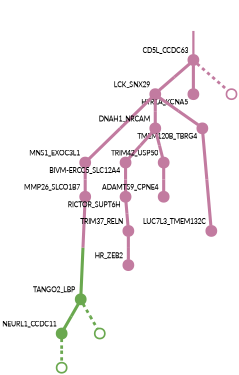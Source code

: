 strict digraph  {
graph[splines=false]; nodesep=0.7; rankdir=TB; ranksep=0.6; forcelabels=true; dpi=600; size=2.5;
0 [color="#c27ba0ff", fillcolor="#c27ba0ff", fixedsize=true, fontname=Lato, fontsize="12pt", height="0.25", label="", penwidth=3, shape=circle, style=filled, xlabel=CD5L_CCDC63];
8 [color="#c27ba0ff", fillcolor="#c27ba0ff", fixedsize=true, fontname=Lato, fontsize="12pt", height="0.25", label="", penwidth=3, shape=circle, style=filled, xlabel=LCK_SNX29];
9 [color="#c27ba0ff", fillcolor="#c27ba0ff", fixedsize=true, fontname=Lato, fontsize="12pt", height="0.25", label="", penwidth=3, shape=circle, style=filled, xlabel=HTR1A_KCNA5];
18 [color="#c27ba0ff", fillcolor="#c27ba0ff", fixedsize=true, fontname=Lato, fontsize="12pt", height="0.25", label="", penwidth=3, shape=circle, style=solid, xlabel=""];
1 [color="#6aa84fff", fillcolor="#6aa84fff", fixedsize=true, fontname=Lato, fontsize="12pt", height="0.25", label="", penwidth=3, shape=circle, style=filled, xlabel=TANGO2_LBP];
15 [color="#6aa84fff", fillcolor="#6aa84fff", fixedsize=true, fontname=Lato, fontsize="12pt", height="0.25", label="", penwidth=3, shape=circle, style=filled, xlabel=NEURL1_CCDC11];
16 [color="#6aa84fff", fillcolor="#6aa84fff", fixedsize=true, fontname=Lato, fontsize="12pt", height="0.25", label="", penwidth=3, shape=circle, style=solid, xlabel=""];
3 [color="#c27ba0ff", fillcolor="#c27ba0ff", fixedsize=true, fontname=Lato, fontsize="12pt", height="0.25", label="", penwidth=3, shape=circle, style=filled, xlabel=MNS1_EXOC3L1];
11 [color="#c27ba0ff", fillcolor="#c27ba0ff", fixedsize=true, fontname=Lato, fontsize="12pt", height="0.25", label="", penwidth=3, shape=circle, style=filled, xlabel=MMP26_SLCO1B7];
4 [color="#c27ba0ff", fillcolor="#c27ba0ff", fixedsize=true, fontname=Lato, fontsize="12pt", height="0.25", label="", penwidth=3, shape=circle, style=filled, xlabel=DNAH1_NRCAM];
5 [color="#c27ba0ff", fillcolor="#c27ba0ff", fixedsize=true, fontname=Lato, fontsize="12pt", height="0.25", label="", penwidth=3, shape=circle, style=filled, xlabel="BIVM-ERCC5_SLC12A4"];
6 [color="#c27ba0ff", fillcolor="#c27ba0ff", fixedsize=true, fontname=Lato, fontsize="12pt", height="0.25", label="", penwidth=3, shape=circle, style=filled, xlabel=TRIM42_USP50];
14 [color="#c27ba0ff", fillcolor="#c27ba0ff", fixedsize=true, fontname=Lato, fontsize="12pt", height="0.25", label="", penwidth=3, shape=circle, style=filled, xlabel=RICTOR_SUPT6H];
13 [color="#c27ba0ff", fillcolor="#c27ba0ff", fixedsize=true, fontname=Lato, fontsize="12pt", height="0.25", label="", penwidth=3, shape=circle, style=filled, xlabel=ADAMTS9_CPNE4];
12 [color="#c27ba0ff", fillcolor="#c27ba0ff", fixedsize=true, fontname=Lato, fontsize="12pt", height="0.25", label="", penwidth=3, shape=circle, style=filled, xlabel=TMEM120B_TBRG4];
10 [color="#c27ba0ff", fillcolor="#c27ba0ff", fixedsize=true, fontname=Lato, fontsize="12pt", height="0.25", label="", penwidth=3, shape=circle, style=filled, xlabel=TRIM37_RELN];
7 [color="#c27ba0ff", fillcolor="#c27ba0ff", fixedsize=true, fontname=Lato, fontsize="12pt", height="0.25", label="", penwidth=3, shape=circle, style=filled, xlabel=HR_ZEB2];
2 [color="#c27ba0ff", fillcolor="#c27ba0ff", fixedsize=true, fontname=Lato, fontsize="12pt", height="0.25", label="", penwidth=3, shape=circle, style=filled, xlabel=LUC7L3_TMEM132C];
17 [color="#6aa84fff", fillcolor="#6aa84fff", fixedsize=true, fontname=Lato, fontsize="12pt", height="0.25", label="", penwidth=3, shape=circle, style=solid, xlabel=""];
normal [label="", penwidth=3, style=invis, xlabel=CD5L_CCDC63];
0 -> 8  [arrowsize=0, color="#c27ba0ff;0.5:#c27ba0ff", minlen="1.350877285003662", penwidth="5.5", style=solid];
0 -> 9  [arrowsize=0, color="#c27ba0ff;0.5:#c27ba0ff", minlen="1.3157894611358643", penwidth="5.5", style=solid];
0 -> 18  [arrowsize=0, color="#c27ba0ff;0.5:#c27ba0ff", minlen="1.0877193212509155", penwidth=5, style=dashed];
8 -> 3  [arrowsize=0, color="#c27ba0ff;0.5:#c27ba0ff", minlen="2.1578946113586426", penwidth="5.5", style=solid];
8 -> 4  [arrowsize=0, color="#c27ba0ff;0.5:#c27ba0ff", minlen="1.8421052694320679", penwidth="5.5", style=solid];
8 -> 12  [arrowsize=0, color="#c27ba0ff;0.5:#c27ba0ff", minlen="1.2456140518188477", penwidth="5.5", style=solid];
1 -> 15  [arrowsize=0, color="#6aa84fff;0.5:#6aa84fff", minlen="1.175438642501831", penwidth="5.5", style=solid];
1 -> 16  [arrowsize=0, color="#6aa84fff;0.5:#6aa84fff", minlen="1.0877193212509155", penwidth=5, style=dashed];
15 -> 17  [arrowsize=0, color="#6aa84fff;0.5:#6aa84fff", minlen="1.0877193212509155", penwidth=5, style=dashed];
3 -> 11  [arrowsize=0, color="#c27ba0ff;0.5:#c27ba0ff", minlen="1.2456140518188477", penwidth="5.5", style=solid];
11 -> 1  [arrowsize=0, color="#c27ba0ff;0.5:#6aa84fff", minlen="3.0", penwidth="5.5", style=solid];
4 -> 5  [arrowsize=0, color="#c27ba0ff;0.5:#c27ba0ff", minlen="1.7017544507980347", penwidth="5.5", style=solid];
4 -> 6  [arrowsize=0, color="#c27ba0ff;0.5:#c27ba0ff", minlen="1.6666666269302368", penwidth="5.5", style=solid];
5 -> 14  [arrowsize=0, color="#c27ba0ff;0.5:#c27ba0ff", minlen="1.2105263471603394", penwidth="5.5", style=solid];
6 -> 13  [arrowsize=0, color="#c27ba0ff;0.5:#c27ba0ff", minlen="1.2105263471603394", penwidth="5.5", style=solid];
14 -> 10  [arrowsize=0, color="#c27ba0ff;0.5:#c27ba0ff", minlen="1.280701756477356", penwidth="5.5", style=solid];
12 -> 2  [arrowsize=0, color="#c27ba0ff;0.5:#c27ba0ff", minlen="3.0", penwidth="5.5", style=solid];
10 -> 7  [arrowsize=0, color="#c27ba0ff;0.5:#c27ba0ff", minlen="1.3859648704528809", penwidth="5.5", style=solid];
normal -> 0  [arrowsize=0, color="#c27ba0ff", label="", penwidth=4, style=solid];
}
